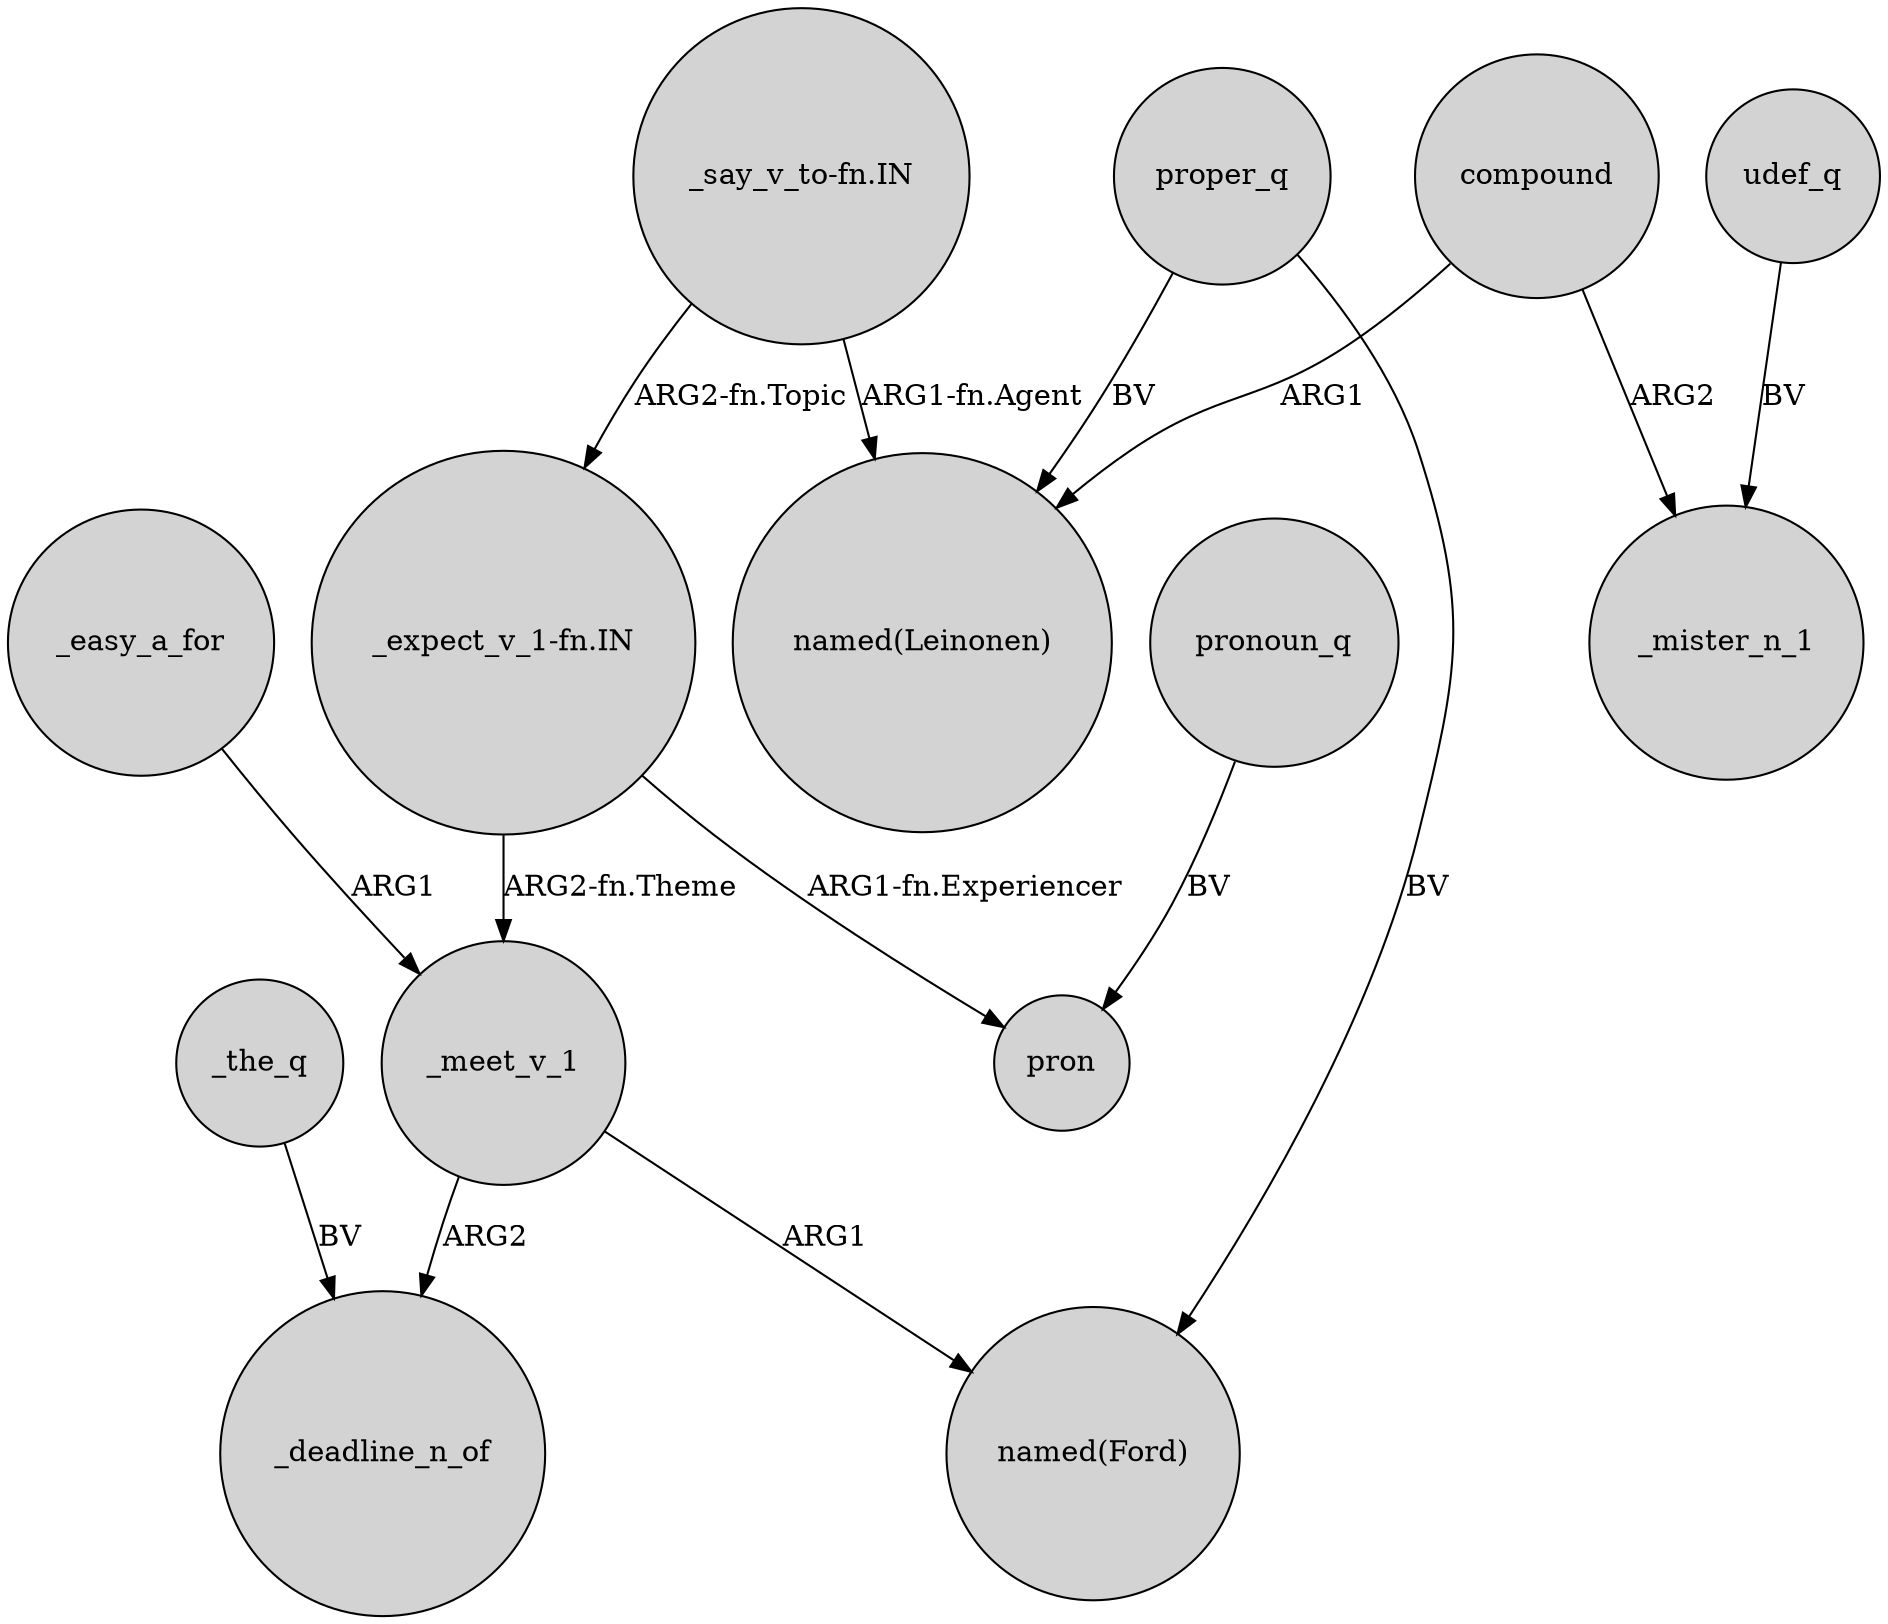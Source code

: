 digraph {
	node [shape=circle style=filled]
	"_expect_v_1-fn.IN" -> pron [label="ARG1-fn.Experiencer"]
	udef_q -> _mister_n_1 [label=BV]
	"_say_v_to-fn.IN" -> "_expect_v_1-fn.IN" [label="ARG2-fn.Topic"]
	pronoun_q -> pron [label=BV]
	_the_q -> _deadline_n_of [label=BV]
	"_expect_v_1-fn.IN" -> _meet_v_1 [label="ARG2-fn.Theme"]
	_meet_v_1 -> "named(Ford)" [label=ARG1]
	proper_q -> "named(Leinonen)" [label=BV]
	proper_q -> "named(Ford)" [label=BV]
	compound -> _mister_n_1 [label=ARG2]
	_easy_a_for -> _meet_v_1 [label=ARG1]
	compound -> "named(Leinonen)" [label=ARG1]
	_meet_v_1 -> _deadline_n_of [label=ARG2]
	"_say_v_to-fn.IN" -> "named(Leinonen)" [label="ARG1-fn.Agent"]
}
